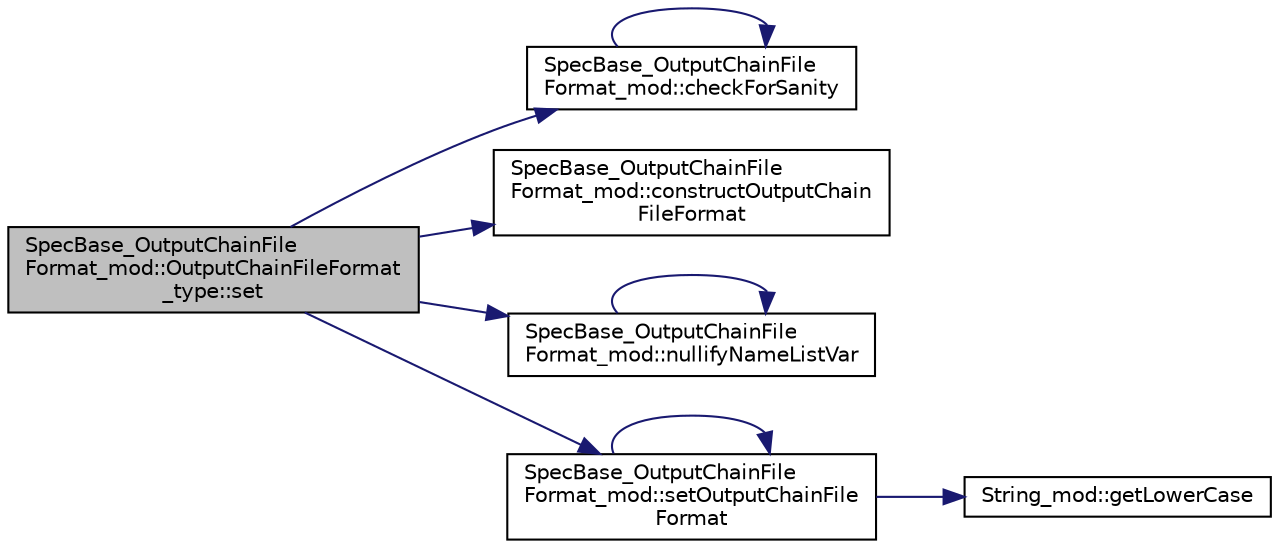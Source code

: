 digraph "SpecBase_OutputChainFileFormat_mod::OutputChainFileFormat_type::set"
{
 // LATEX_PDF_SIZE
  edge [fontname="Helvetica",fontsize="10",labelfontname="Helvetica",labelfontsize="10"];
  node [fontname="Helvetica",fontsize="10",shape=record];
  rankdir="LR";
  Node1 [label="SpecBase_OutputChainFile\lFormat_mod::OutputChainFileFormat\l_type::set",height=0.2,width=0.4,color="black", fillcolor="grey75", style="filled", fontcolor="black",tooltip=" "];
  Node1 -> Node2 [color="midnightblue",fontsize="10",style="solid",fontname="Helvetica"];
  Node2 [label="SpecBase_OutputChainFile\lFormat_mod::checkForSanity",height=0.2,width=0.4,color="black", fillcolor="white", style="filled",URL="$namespaceSpecBase__OutputChainFileFormat__mod.html#afe9acddee219f9ec853a7a429d786149",tooltip=" "];
  Node2 -> Node2 [color="midnightblue",fontsize="10",style="solid",fontname="Helvetica"];
  Node1 -> Node3 [color="midnightblue",fontsize="10",style="solid",fontname="Helvetica"];
  Node3 [label="SpecBase_OutputChainFile\lFormat_mod::constructOutputChain\lFileFormat",height=0.2,width=0.4,color="black", fillcolor="white", style="filled",URL="$namespaceSpecBase__OutputChainFileFormat__mod.html#ac70830744f71f0fdb904f2fcb829925e",tooltip=" "];
  Node1 -> Node4 [color="midnightblue",fontsize="10",style="solid",fontname="Helvetica"];
  Node4 [label="SpecBase_OutputChainFile\lFormat_mod::nullifyNameListVar",height=0.2,width=0.4,color="black", fillcolor="white", style="filled",URL="$namespaceSpecBase__OutputChainFileFormat__mod.html#aa823436ea8e663cb23d8478cd066123a",tooltip=" "];
  Node4 -> Node4 [color="midnightblue",fontsize="10",style="solid",fontname="Helvetica"];
  Node1 -> Node5 [color="midnightblue",fontsize="10",style="solid",fontname="Helvetica"];
  Node5 [label="SpecBase_OutputChainFile\lFormat_mod::setOutputChainFile\lFormat",height=0.2,width=0.4,color="black", fillcolor="white", style="filled",URL="$namespaceSpecBase__OutputChainFileFormat__mod.html#a01d7cd1fdfaccf2a93d75d41871c52ee",tooltip=" "];
  Node5 -> Node6 [color="midnightblue",fontsize="10",style="solid",fontname="Helvetica"];
  Node6 [label="String_mod::getLowerCase",height=0.2,width=0.4,color="black", fillcolor="white", style="filled",URL="$namespaceString__mod.html#ade10dffb10b5ed445fec280457aa9eb4",tooltip="Return the lowercase of the input assumed-size character vector."];
  Node5 -> Node5 [color="midnightblue",fontsize="10",style="solid",fontname="Helvetica"];
}
